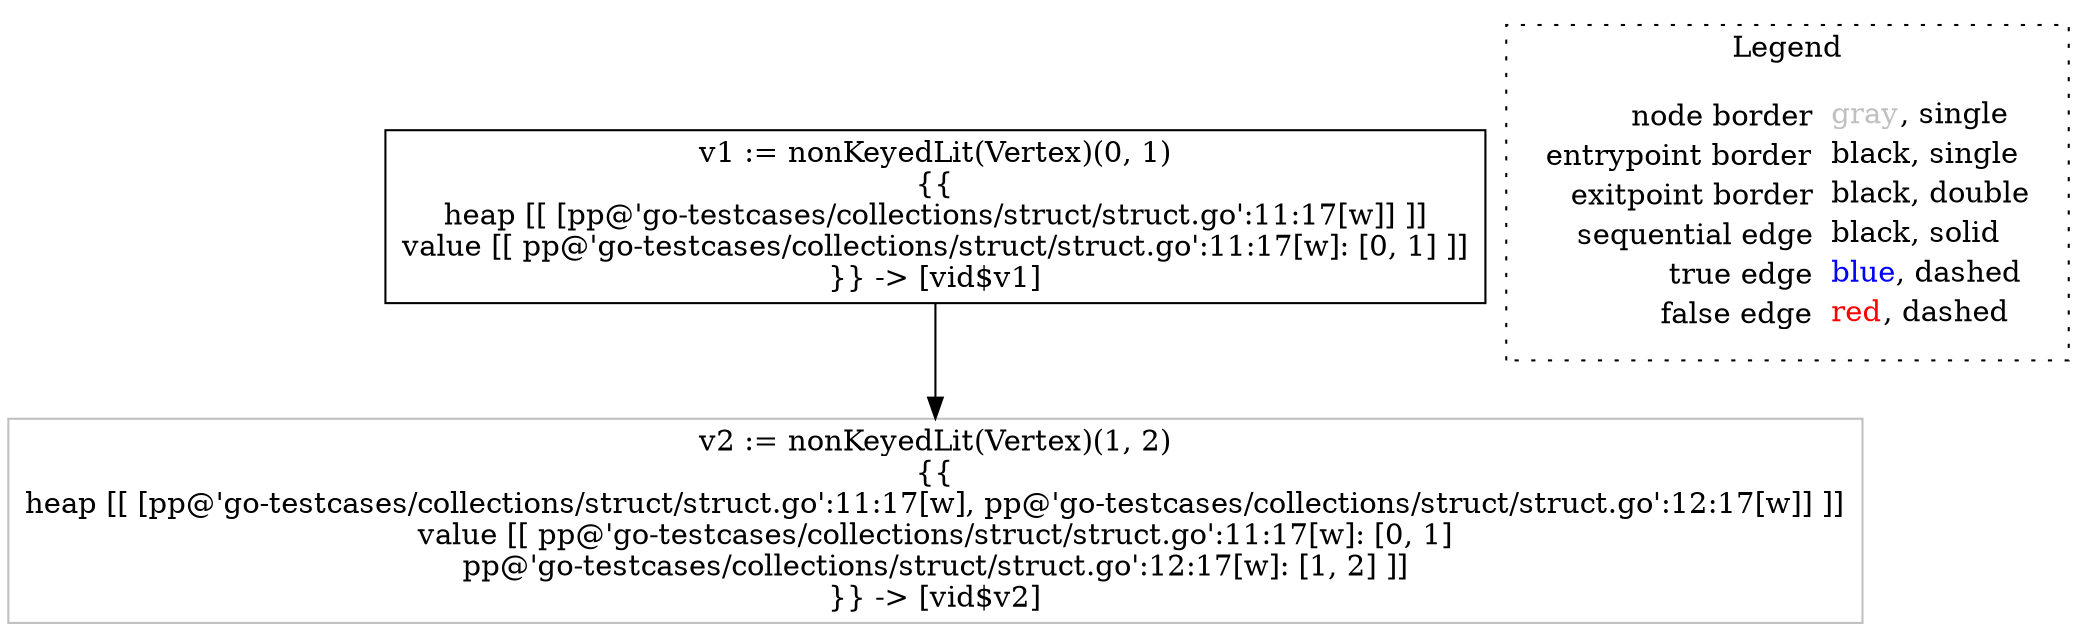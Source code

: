 digraph {
	"node0" [shape="rect",color="black",label=<v1 := nonKeyedLit(Vertex)(0, 1)<BR/>{{<BR/>heap [[ [pp@'go-testcases/collections/struct/struct.go':11:17[w]] ]]<BR/>value [[ pp@'go-testcases/collections/struct/struct.go':11:17[w]: [0, 1] ]]<BR/>}} -&gt; [vid$v1]>];
	"node1" [shape="rect",color="gray",label=<v2 := nonKeyedLit(Vertex)(1, 2)<BR/>{{<BR/>heap [[ [pp@'go-testcases/collections/struct/struct.go':11:17[w], pp@'go-testcases/collections/struct/struct.go':12:17[w]] ]]<BR/>value [[ pp@'go-testcases/collections/struct/struct.go':11:17[w]: [0, 1]<BR/>pp@'go-testcases/collections/struct/struct.go':12:17[w]: [1, 2] ]]<BR/>}} -&gt; [vid$v2]>];
	"node0" -> "node1" [color="black"];
subgraph cluster_legend {
	label="Legend";
	style=dotted;
	node [shape=plaintext];
	"legend" [label=<<table border="0" cellpadding="2" cellspacing="0" cellborder="0"><tr><td align="right">node border&nbsp;</td><td align="left"><font color="gray">gray</font>, single</td></tr><tr><td align="right">entrypoint border&nbsp;</td><td align="left"><font color="black">black</font>, single</td></tr><tr><td align="right">exitpoint border&nbsp;</td><td align="left"><font color="black">black</font>, double</td></tr><tr><td align="right">sequential edge&nbsp;</td><td align="left"><font color="black">black</font>, solid</td></tr><tr><td align="right">true edge&nbsp;</td><td align="left"><font color="blue">blue</font>, dashed</td></tr><tr><td align="right">false edge&nbsp;</td><td align="left"><font color="red">red</font>, dashed</td></tr></table>>];
}

}
